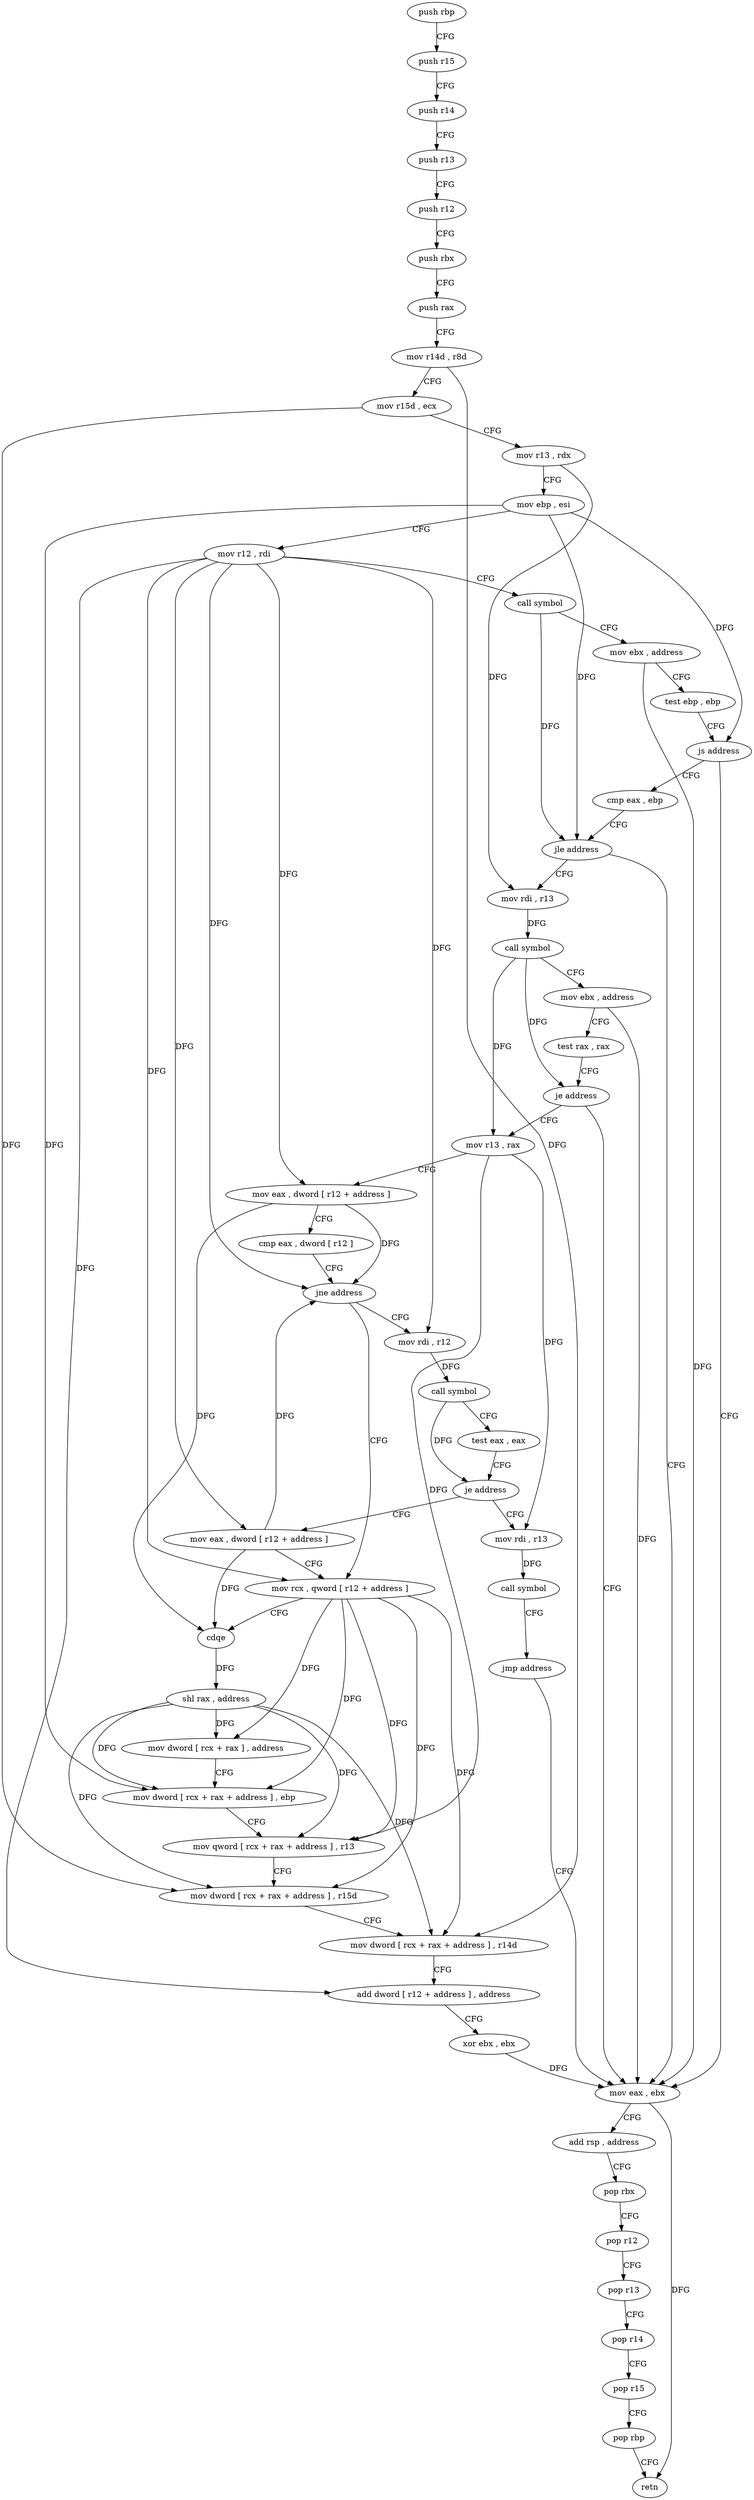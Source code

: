 digraph "func" {
"209584" [label = "push rbp" ]
"209585" [label = "push r15" ]
"209587" [label = "push r14" ]
"209589" [label = "push r13" ]
"209591" [label = "push r12" ]
"209593" [label = "push rbx" ]
"209594" [label = "push rax" ]
"209595" [label = "mov r14d , r8d" ]
"209598" [label = "mov r15d , ecx" ]
"209601" [label = "mov r13 , rdx" ]
"209604" [label = "mov ebp , esi" ]
"209606" [label = "mov r12 , rdi" ]
"209609" [label = "call symbol" ]
"209614" [label = "mov ebx , address" ]
"209619" [label = "test ebp , ebp" ]
"209621" [label = "js address" ]
"209731" [label = "mov eax , ebx" ]
"209623" [label = "cmp eax , ebp" ]
"209733" [label = "add rsp , address" ]
"209737" [label = "pop rbx" ]
"209738" [label = "pop r12" ]
"209740" [label = "pop r13" ]
"209742" [label = "pop r14" ]
"209744" [label = "pop r15" ]
"209746" [label = "pop rbp" ]
"209747" [label = "retn" ]
"209625" [label = "jle address" ]
"209627" [label = "mov rdi , r13" ]
"209630" [label = "call symbol" ]
"209635" [label = "mov ebx , address" ]
"209640" [label = "test rax , rax" ]
"209643" [label = "je address" ]
"209645" [label = "mov r13 , rax" ]
"209648" [label = "mov eax , dword [ r12 + address ]" ]
"209653" [label = "cmp eax , dword [ r12 ]" ]
"209657" [label = "jne address" ]
"209686" [label = "mov rcx , qword [ r12 + address ]" ]
"209659" [label = "mov rdi , r12" ]
"209691" [label = "cdqe" ]
"209693" [label = "shl rax , address" ]
"209697" [label = "mov dword [ rcx + rax ] , address" ]
"209704" [label = "mov dword [ rcx + rax + address ] , ebp" ]
"209708" [label = "mov qword [ rcx + rax + address ] , r13" ]
"209713" [label = "mov dword [ rcx + rax + address ] , r15d" ]
"209718" [label = "mov dword [ rcx + rax + address ] , r14d" ]
"209723" [label = "add dword [ r12 + address ] , address" ]
"209729" [label = "xor ebx , ebx" ]
"209662" [label = "call symbol" ]
"209667" [label = "test eax , eax" ]
"209669" [label = "je address" ]
"209681" [label = "mov eax , dword [ r12 + address ]" ]
"209671" [label = "mov rdi , r13" ]
"209674" [label = "call symbol" ]
"209679" [label = "jmp address" ]
"209584" -> "209585" [ label = "CFG" ]
"209585" -> "209587" [ label = "CFG" ]
"209587" -> "209589" [ label = "CFG" ]
"209589" -> "209591" [ label = "CFG" ]
"209591" -> "209593" [ label = "CFG" ]
"209593" -> "209594" [ label = "CFG" ]
"209594" -> "209595" [ label = "CFG" ]
"209595" -> "209598" [ label = "CFG" ]
"209595" -> "209718" [ label = "DFG" ]
"209598" -> "209601" [ label = "CFG" ]
"209598" -> "209713" [ label = "DFG" ]
"209601" -> "209604" [ label = "CFG" ]
"209601" -> "209627" [ label = "DFG" ]
"209604" -> "209606" [ label = "CFG" ]
"209604" -> "209621" [ label = "DFG" ]
"209604" -> "209625" [ label = "DFG" ]
"209604" -> "209704" [ label = "DFG" ]
"209606" -> "209609" [ label = "CFG" ]
"209606" -> "209648" [ label = "DFG" ]
"209606" -> "209657" [ label = "DFG" ]
"209606" -> "209686" [ label = "DFG" ]
"209606" -> "209723" [ label = "DFG" ]
"209606" -> "209659" [ label = "DFG" ]
"209606" -> "209681" [ label = "DFG" ]
"209609" -> "209614" [ label = "CFG" ]
"209609" -> "209625" [ label = "DFG" ]
"209614" -> "209619" [ label = "CFG" ]
"209614" -> "209731" [ label = "DFG" ]
"209619" -> "209621" [ label = "CFG" ]
"209621" -> "209731" [ label = "CFG" ]
"209621" -> "209623" [ label = "CFG" ]
"209731" -> "209733" [ label = "CFG" ]
"209731" -> "209747" [ label = "DFG" ]
"209623" -> "209625" [ label = "CFG" ]
"209733" -> "209737" [ label = "CFG" ]
"209737" -> "209738" [ label = "CFG" ]
"209738" -> "209740" [ label = "CFG" ]
"209740" -> "209742" [ label = "CFG" ]
"209742" -> "209744" [ label = "CFG" ]
"209744" -> "209746" [ label = "CFG" ]
"209746" -> "209747" [ label = "CFG" ]
"209625" -> "209731" [ label = "CFG" ]
"209625" -> "209627" [ label = "CFG" ]
"209627" -> "209630" [ label = "DFG" ]
"209630" -> "209635" [ label = "CFG" ]
"209630" -> "209643" [ label = "DFG" ]
"209630" -> "209645" [ label = "DFG" ]
"209635" -> "209640" [ label = "CFG" ]
"209635" -> "209731" [ label = "DFG" ]
"209640" -> "209643" [ label = "CFG" ]
"209643" -> "209731" [ label = "CFG" ]
"209643" -> "209645" [ label = "CFG" ]
"209645" -> "209648" [ label = "CFG" ]
"209645" -> "209708" [ label = "DFG" ]
"209645" -> "209671" [ label = "DFG" ]
"209648" -> "209653" [ label = "CFG" ]
"209648" -> "209657" [ label = "DFG" ]
"209648" -> "209691" [ label = "DFG" ]
"209653" -> "209657" [ label = "CFG" ]
"209657" -> "209686" [ label = "CFG" ]
"209657" -> "209659" [ label = "CFG" ]
"209686" -> "209691" [ label = "CFG" ]
"209686" -> "209697" [ label = "DFG" ]
"209686" -> "209704" [ label = "DFG" ]
"209686" -> "209708" [ label = "DFG" ]
"209686" -> "209713" [ label = "DFG" ]
"209686" -> "209718" [ label = "DFG" ]
"209659" -> "209662" [ label = "DFG" ]
"209691" -> "209693" [ label = "DFG" ]
"209693" -> "209697" [ label = "DFG" ]
"209693" -> "209704" [ label = "DFG" ]
"209693" -> "209708" [ label = "DFG" ]
"209693" -> "209713" [ label = "DFG" ]
"209693" -> "209718" [ label = "DFG" ]
"209697" -> "209704" [ label = "CFG" ]
"209704" -> "209708" [ label = "CFG" ]
"209708" -> "209713" [ label = "CFG" ]
"209713" -> "209718" [ label = "CFG" ]
"209718" -> "209723" [ label = "CFG" ]
"209723" -> "209729" [ label = "CFG" ]
"209729" -> "209731" [ label = "DFG" ]
"209662" -> "209667" [ label = "CFG" ]
"209662" -> "209669" [ label = "DFG" ]
"209667" -> "209669" [ label = "CFG" ]
"209669" -> "209681" [ label = "CFG" ]
"209669" -> "209671" [ label = "CFG" ]
"209681" -> "209686" [ label = "CFG" ]
"209681" -> "209691" [ label = "DFG" ]
"209681" -> "209657" [ label = "DFG" ]
"209671" -> "209674" [ label = "DFG" ]
"209674" -> "209679" [ label = "CFG" ]
"209679" -> "209731" [ label = "CFG" ]
}
